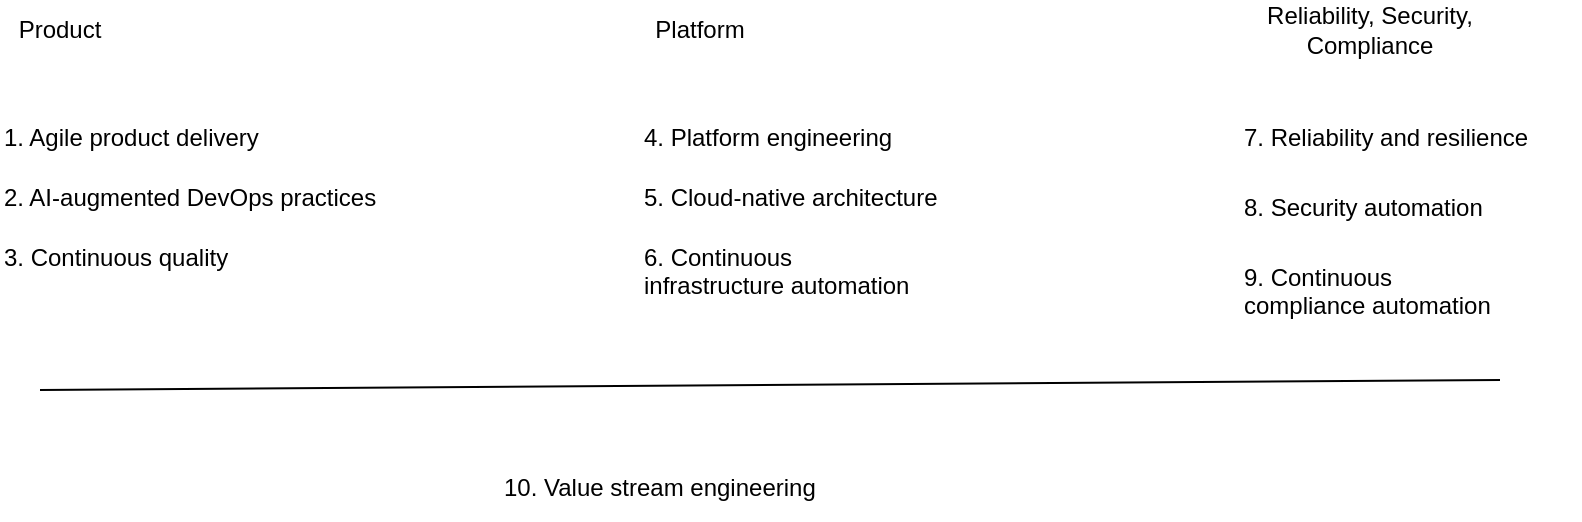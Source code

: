 <mxfile version="15.8.8" type="github">
  <diagram id="aAJsCEYj-XfXMxEE4FyB" name="Page-1">
    <mxGraphModel dx="1108" dy="450" grid="1" gridSize="10" guides="1" tooltips="1" connect="1" arrows="1" fold="1" page="1" pageScale="1" pageWidth="827" pageHeight="1169" math="0" shadow="0">
      <root>
        <mxCell id="0" />
        <mxCell id="1" parent="0" />
        <mxCell id="7yHpSvVP55hflBDsS74Y-1" value="Product" style="text;html=1;strokeColor=none;fillColor=none;align=center;verticalAlign=middle;whiteSpace=wrap;rounded=0;" vertex="1" parent="1">
          <mxGeometry x="60" y="50" width="60" height="30" as="geometry" />
        </mxCell>
        <mxCell id="7yHpSvVP55hflBDsS74Y-2" value="Platform" style="text;html=1;strokeColor=none;fillColor=none;align=center;verticalAlign=middle;whiteSpace=wrap;rounded=0;" vertex="1" parent="1">
          <mxGeometry x="380" y="50" width="60" height="30" as="geometry" />
        </mxCell>
        <mxCell id="7yHpSvVP55hflBDsS74Y-3" value="Reliability, Security, Compliance" style="text;html=1;strokeColor=none;fillColor=none;align=center;verticalAlign=middle;whiteSpace=wrap;rounded=0;" vertex="1" parent="1">
          <mxGeometry x="680" y="50" width="130" height="30" as="geometry" />
        </mxCell>
        <mxCell id="7yHpSvVP55hflBDsS74Y-4" value="1. Agile product delivery" style="text;whiteSpace=wrap;html=1;" vertex="1" parent="1">
          <mxGeometry x="60" y="105" width="140" height="30" as="geometry" />
        </mxCell>
        <mxCell id="7yHpSvVP55hflBDsS74Y-5" value="2. AI-augmented DevOps practices" style="text;whiteSpace=wrap;html=1;" vertex="1" parent="1">
          <mxGeometry x="60" y="135" width="200" height="40" as="geometry" />
        </mxCell>
        <mxCell id="7yHpSvVP55hflBDsS74Y-6" value="3. Continuous quality" style="text;whiteSpace=wrap;html=1;" vertex="1" parent="1">
          <mxGeometry x="60" y="165" width="140" height="30" as="geometry" />
        </mxCell>
        <mxCell id="7yHpSvVP55hflBDsS74Y-7" value="4. Platform engineering" style="text;whiteSpace=wrap;html=1;" vertex="1" parent="1">
          <mxGeometry x="380" y="105" width="150" height="30" as="geometry" />
        </mxCell>
        <mxCell id="7yHpSvVP55hflBDsS74Y-8" value="5. Cloud-native architecture" style="text;whiteSpace=wrap;html=1;" vertex="1" parent="1">
          <mxGeometry x="380" y="135" width="170" height="30" as="geometry" />
        </mxCell>
        <mxCell id="7yHpSvVP55hflBDsS74Y-9" value="6. Continuous&#xa;infrastructure automation" style="text;whiteSpace=wrap;html=1;" vertex="1" parent="1">
          <mxGeometry x="380" y="165" width="160" height="40" as="geometry" />
        </mxCell>
        <mxCell id="7yHpSvVP55hflBDsS74Y-10" value="7. Reliability and resilience" style="text;whiteSpace=wrap;html=1;" vertex="1" parent="1">
          <mxGeometry x="680" y="105" width="170" height="30" as="geometry" />
        </mxCell>
        <mxCell id="7yHpSvVP55hflBDsS74Y-11" value="8. Security automation" style="text;whiteSpace=wrap;html=1;" vertex="1" parent="1">
          <mxGeometry x="680" y="140" width="140" height="30" as="geometry" />
        </mxCell>
        <mxCell id="7yHpSvVP55hflBDsS74Y-12" value="9. Continuous&#xa;compliance automation" style="text;whiteSpace=wrap;html=1;" vertex="1" parent="1">
          <mxGeometry x="680" y="175" width="150" height="40" as="geometry" />
        </mxCell>
        <mxCell id="7yHpSvVP55hflBDsS74Y-13" value="10. Value stream engineering" style="text;whiteSpace=wrap;html=1;" vertex="1" parent="1">
          <mxGeometry x="310" y="280" width="180" height="30" as="geometry" />
        </mxCell>
        <mxCell id="7yHpSvVP55hflBDsS74Y-14" value="" style="endArrow=none;html=1;rounded=0;" edge="1" parent="1">
          <mxGeometry width="50" height="50" relative="1" as="geometry">
            <mxPoint x="80" y="245" as="sourcePoint" />
            <mxPoint x="810" y="240" as="targetPoint" />
          </mxGeometry>
        </mxCell>
      </root>
    </mxGraphModel>
  </diagram>
</mxfile>

